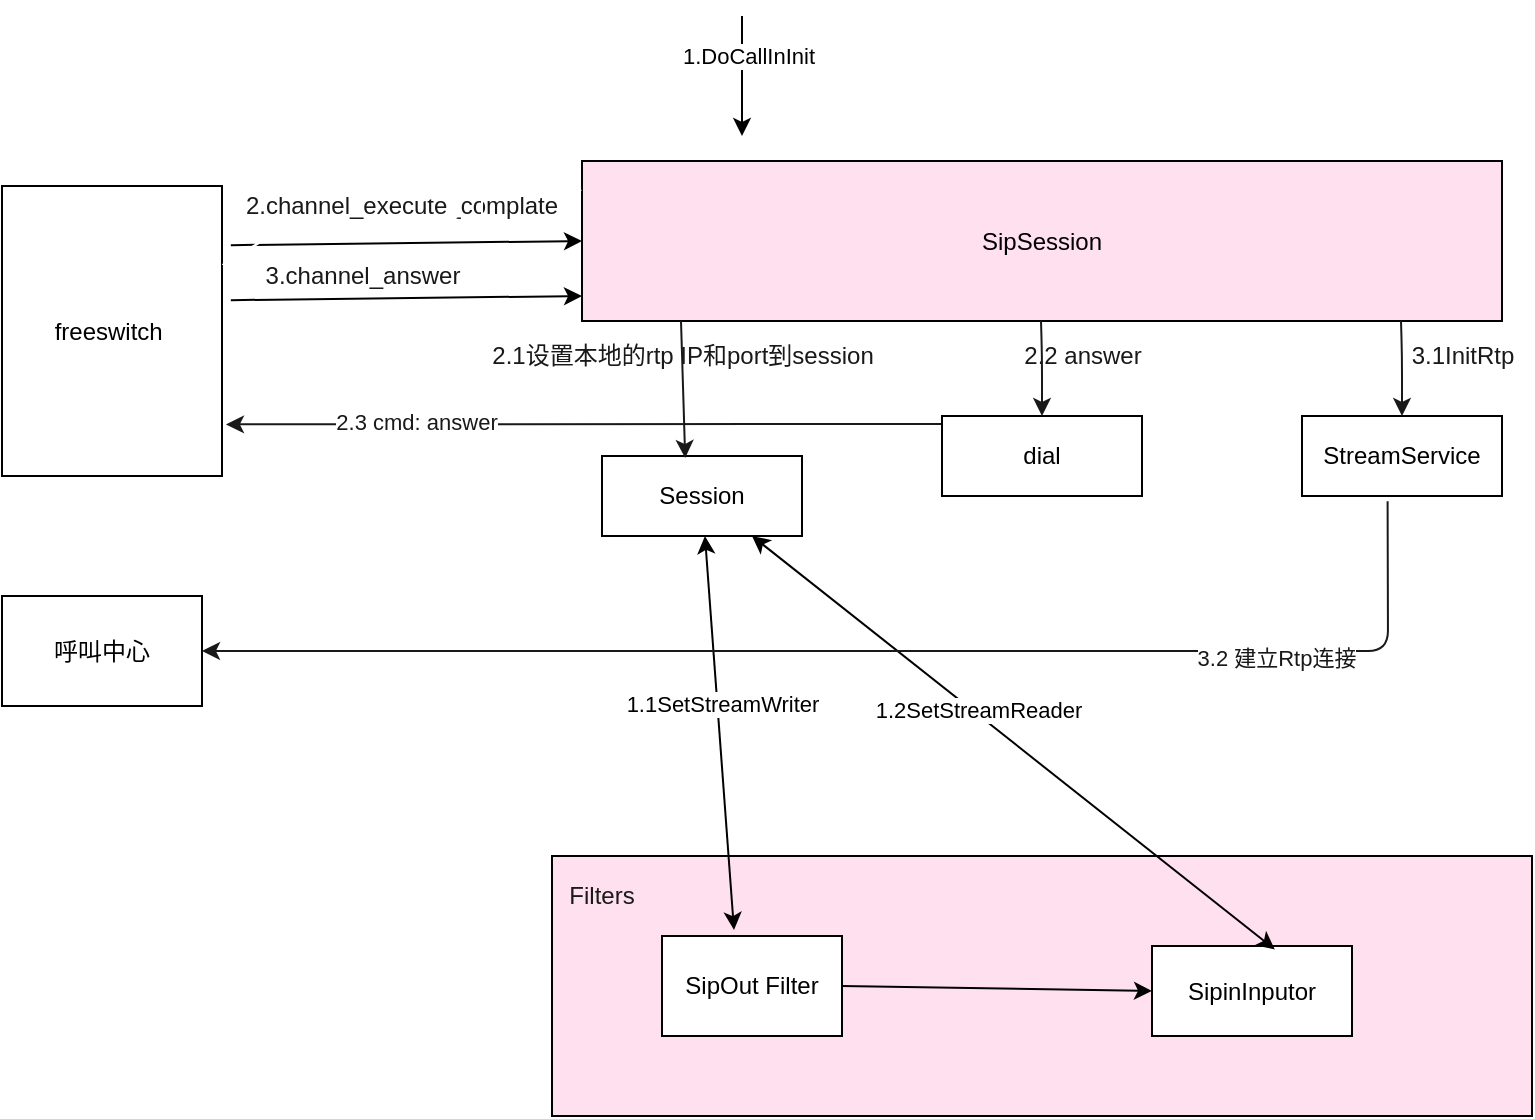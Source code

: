 <mxfile version="14.1.9" type="github">
  <diagram id="4OtGcSw7n3G6f8L3dNNU" name="第 1 页">
    <mxGraphModel dx="1038" dy="580" grid="1" gridSize="10" guides="1" tooltips="1" connect="1" arrows="1" fold="1" page="1" pageScale="1" pageWidth="1654" pageHeight="1169" math="0" shadow="0">
      <root>
        <mxCell id="0" />
        <mxCell id="1" parent="0" />
        <mxCell id="t2-OrO2nSfeXbzlXhobC-29" style="edgeStyle=none;rounded=0;orthogonalLoop=1;jettySize=auto;html=1;exitX=1.04;exitY=0.204;exitDx=0;exitDy=0;entryX=0;entryY=0.5;entryDx=0;entryDy=0;exitPerimeter=0;" edge="1" parent="1" source="t2-OrO2nSfeXbzlXhobC-2" target="t2-OrO2nSfeXbzlXhobC-3">
          <mxGeometry relative="1" as="geometry" />
        </mxCell>
        <mxCell id="t2-OrO2nSfeXbzlXhobC-2" value="freeswitch&amp;nbsp;" style="rounded=0;whiteSpace=wrap;html=1;" vertex="1" parent="1">
          <mxGeometry x="150" y="95" width="110" height="145" as="geometry" />
        </mxCell>
        <mxCell id="t2-OrO2nSfeXbzlXhobC-48" style="edgeStyle=none;rounded=0;orthogonalLoop=1;jettySize=auto;html=1;exitX=1;exitY=0.5;exitDx=0;exitDy=0;strokeColor=#FFFFFF;fontColor=#191919;" edge="1" parent="1" source="t2-OrO2nSfeXbzlXhobC-3">
          <mxGeometry relative="1" as="geometry">
            <mxPoint x="830" y="105" as="targetPoint" />
          </mxGeometry>
        </mxCell>
        <mxCell id="t2-OrO2nSfeXbzlXhobC-3" value="SipSession" style="rounded=0;whiteSpace=wrap;html=1;fillColor=#FFE0EF;" vertex="1" parent="1">
          <mxGeometry x="440" y="82.5" width="460" height="80" as="geometry" />
        </mxCell>
        <mxCell id="t2-OrO2nSfeXbzlXhobC-7" value="" style="endArrow=classic;html=1;" edge="1" parent="1">
          <mxGeometry width="50" height="50" relative="1" as="geometry">
            <mxPoint x="520" y="10" as="sourcePoint" />
            <mxPoint x="520" y="70" as="targetPoint" />
          </mxGeometry>
        </mxCell>
        <mxCell id="t2-OrO2nSfeXbzlXhobC-8" value="1.DoCallInInit" style="edgeLabel;html=1;align=center;verticalAlign=middle;resizable=0;points=[];" vertex="1" connectable="0" parent="t2-OrO2nSfeXbzlXhobC-7">
          <mxGeometry x="-0.353" y="3" relative="1" as="geometry">
            <mxPoint as="offset" />
          </mxGeometry>
        </mxCell>
        <mxCell id="t2-OrO2nSfeXbzlXhobC-9" value="" style="rounded=0;whiteSpace=wrap;html=1;fillColor=#FFE0EF;" vertex="1" parent="1">
          <mxGeometry x="425" y="430" width="490" height="130" as="geometry" />
        </mxCell>
        <mxCell id="t2-OrO2nSfeXbzlXhobC-28" style="edgeStyle=none;rounded=0;orthogonalLoop=1;jettySize=auto;html=1;exitX=1;exitY=0.5;exitDx=0;exitDy=0;entryX=0;entryY=0.5;entryDx=0;entryDy=0;" edge="1" parent="1" source="t2-OrO2nSfeXbzlXhobC-10" target="t2-OrO2nSfeXbzlXhobC-12">
          <mxGeometry relative="1" as="geometry" />
        </mxCell>
        <mxCell id="t2-OrO2nSfeXbzlXhobC-10" value="SipOut Filter" style="rounded=0;whiteSpace=wrap;html=1;fillColor=#FFFFFF;" vertex="1" parent="1">
          <mxGeometry x="480" y="470" width="90" height="50" as="geometry" />
        </mxCell>
        <mxCell id="t2-OrO2nSfeXbzlXhobC-12" value="SipinInputor" style="rounded=0;whiteSpace=wrap;html=1;" vertex="1" parent="1">
          <mxGeometry x="725" y="475" width="100" height="45" as="geometry" />
        </mxCell>
        <mxCell id="t2-OrO2nSfeXbzlXhobC-21" value="" style="endArrow=classic;startArrow=classic;html=1;exitX=0.614;exitY=0.038;exitDx=0;exitDy=0;exitPerimeter=0;entryX=0.75;entryY=1;entryDx=0;entryDy=0;" edge="1" parent="1" source="t2-OrO2nSfeXbzlXhobC-12" target="t2-OrO2nSfeXbzlXhobC-46">
          <mxGeometry width="50" height="50" relative="1" as="geometry">
            <mxPoint x="790" y="274.8" as="sourcePoint" />
            <mxPoint x="791" y="200" as="targetPoint" />
          </mxGeometry>
        </mxCell>
        <mxCell id="t2-OrO2nSfeXbzlXhobC-22" value="1.2SetStreamReader" style="edgeLabel;html=1;align=center;verticalAlign=middle;resizable=0;points=[];" vertex="1" connectable="0" parent="t2-OrO2nSfeXbzlXhobC-21">
          <mxGeometry x="0.15" y="-2" relative="1" as="geometry">
            <mxPoint as="offset" />
          </mxGeometry>
        </mxCell>
        <mxCell id="t2-OrO2nSfeXbzlXhobC-35" value="" style="edgeStyle=none;rounded=0;orthogonalLoop=1;jettySize=auto;html=1;strokeColor=#FFFFFF;fontColor=#191919;" edge="1" parent="1" target="t2-OrO2nSfeXbzlXhobC-2">
          <mxGeometry relative="1" as="geometry">
            <mxPoint x="330" y="92.5" as="sourcePoint" />
          </mxGeometry>
        </mxCell>
        <mxCell id="t2-OrO2nSfeXbzlXhobC-36" value="" style="edgeStyle=none;rounded=0;orthogonalLoop=1;jettySize=auto;html=1;strokeColor=#FFFFFF;fontColor=#191919;" edge="1" parent="1" target="t2-OrO2nSfeXbzlXhobC-2">
          <mxGeometry relative="1" as="geometry">
            <mxPoint x="330" y="92.5" as="sourcePoint" />
          </mxGeometry>
        </mxCell>
        <mxCell id="t2-OrO2nSfeXbzlXhobC-41" value="" style="edgeStyle=none;rounded=0;orthogonalLoop=1;jettySize=auto;html=1;strokeColor=#FFFFFF;fontColor=#191919;" edge="1" parent="1" target="t2-OrO2nSfeXbzlXhobC-3">
          <mxGeometry relative="1" as="geometry">
            <mxPoint x="390" y="91.667" as="sourcePoint" />
          </mxGeometry>
        </mxCell>
        <mxCell id="t2-OrO2nSfeXbzlXhobC-37" style="edgeStyle=none;rounded=0;orthogonalLoop=1;jettySize=auto;html=1;strokeColor=#FFFFFF;fontColor=#191919;" edge="1" parent="1">
          <mxGeometry relative="1" as="geometry">
            <mxPoint x="390" y="84" as="sourcePoint" />
            <mxPoint x="390" y="96" as="targetPoint" />
          </mxGeometry>
        </mxCell>
        <mxCell id="t2-OrO2nSfeXbzlXhobC-38" style="edgeStyle=none;rounded=0;orthogonalLoop=1;jettySize=auto;html=1;strokeColor=#FFFFFF;fontColor=#191919;" edge="1" parent="1">
          <mxGeometry relative="1" as="geometry">
            <mxPoint x="390" y="84" as="sourcePoint" />
            <mxPoint x="390" y="96" as="targetPoint" />
          </mxGeometry>
        </mxCell>
        <mxCell id="t2-OrO2nSfeXbzlXhobC-39" style="edgeStyle=none;rounded=0;orthogonalLoop=1;jettySize=auto;html=1;strokeColor=#FFFFFF;fontColor=#191919;" edge="1" parent="1">
          <mxGeometry relative="1" as="geometry">
            <mxPoint x="390" y="84" as="sourcePoint" />
            <mxPoint x="390" y="96" as="targetPoint" />
          </mxGeometry>
        </mxCell>
        <mxCell id="t2-OrO2nSfeXbzlXhobC-40" style="edgeStyle=none;rounded=0;orthogonalLoop=1;jettySize=auto;html=1;strokeColor=#FFFFFF;fontColor=#191919;" edge="1" parent="1">
          <mxGeometry relative="1" as="geometry">
            <mxPoint x="390" y="84" as="sourcePoint" />
            <mxPoint x="390" y="96" as="targetPoint" />
          </mxGeometry>
        </mxCell>
        <mxCell id="t2-OrO2nSfeXbzlXhobC-42" value="2.channel_execute_complate" style="text;html=1;strokeColor=none;fillColor=none;align=center;verticalAlign=middle;whiteSpace=wrap;rounded=0;fontColor=#191919;" vertex="1" parent="1">
          <mxGeometry x="330" y="95" width="40" height="20" as="geometry" />
        </mxCell>
        <mxCell id="t2-OrO2nSfeXbzlXhobC-43" style="edgeStyle=none;rounded=0;orthogonalLoop=1;jettySize=auto;html=1;strokeColor=#FFFFFF;fontColor=#191919;" edge="1" parent="1" source="t2-OrO2nSfeXbzlXhobC-42" target="t2-OrO2nSfeXbzlXhobC-42">
          <mxGeometry relative="1" as="geometry" />
        </mxCell>
        <mxCell id="t2-OrO2nSfeXbzlXhobC-44" style="edgeStyle=none;rounded=0;orthogonalLoop=1;jettySize=auto;html=1;exitX=0.25;exitY=0;exitDx=0;exitDy=0;entryX=1;entryY=0.25;entryDx=0;entryDy=0;strokeColor=#FFFFFF;fontColor=#191919;" edge="1" parent="1" source="t2-OrO2nSfeXbzlXhobC-42" target="t2-OrO2nSfeXbzlXhobC-42">
          <mxGeometry relative="1" as="geometry" />
        </mxCell>
        <mxCell id="t2-OrO2nSfeXbzlXhobC-45" value="呼叫中心" style="rounded=0;whiteSpace=wrap;html=1;" vertex="1" parent="1">
          <mxGeometry x="150" y="300" width="100" height="55" as="geometry" />
        </mxCell>
        <mxCell id="t2-OrO2nSfeXbzlXhobC-66" style="edgeStyle=none;rounded=0;orthogonalLoop=1;jettySize=auto;html=1;labelBackgroundColor=#191919;strokeColor=#191919;fontColor=#191919;entryX=1.018;entryY=0.822;entryDx=0;entryDy=0;entryPerimeter=0;" edge="1" parent="1" target="t2-OrO2nSfeXbzlXhobC-2">
          <mxGeometry relative="1" as="geometry">
            <mxPoint x="280" y="230" as="targetPoint" />
            <mxPoint x="620" y="214" as="sourcePoint" />
          </mxGeometry>
        </mxCell>
        <mxCell id="t2-OrO2nSfeXbzlXhobC-67" value="2.3 cmd: answer" style="edgeLabel;html=1;align=center;verticalAlign=middle;resizable=0;points=[];fontColor=#191919;" vertex="1" connectable="0" parent="t2-OrO2nSfeXbzlXhobC-66">
          <mxGeometry x="0.47" y="-1" relative="1" as="geometry">
            <mxPoint as="offset" />
          </mxGeometry>
        </mxCell>
        <mxCell id="t2-OrO2nSfeXbzlXhobC-54" value="dial" style="rounded=0;whiteSpace=wrap;html=1;fillColor=#FFFFFF;" vertex="1" parent="1">
          <mxGeometry x="620" y="210" width="100" height="40" as="geometry" />
        </mxCell>
        <mxCell id="t2-OrO2nSfeXbzlXhobC-57" value="StreamService" style="rounded=0;whiteSpace=wrap;html=1;fillColor=#FFFFFF;" vertex="1" parent="1">
          <mxGeometry x="800" y="210" width="100" height="40" as="geometry" />
        </mxCell>
        <mxCell id="t2-OrO2nSfeXbzlXhobC-46" value="Session" style="rounded=0;whiteSpace=wrap;html=1;fillColor=#FFFFFF;" vertex="1" parent="1">
          <mxGeometry x="450" y="230" width="100" height="40" as="geometry" />
        </mxCell>
        <mxCell id="t2-OrO2nSfeXbzlXhobC-60" value="" style="endArrow=classic;startArrow=classic;html=1;exitX=0.4;exitY=-0.06;exitDx=0;exitDy=0;exitPerimeter=0;" edge="1" parent="1" source="t2-OrO2nSfeXbzlXhobC-10" target="t2-OrO2nSfeXbzlXhobC-46">
          <mxGeometry width="50" height="50" relative="1" as="geometry">
            <mxPoint x="516" y="507" as="sourcePoint" />
            <mxPoint x="488" y="200" as="targetPoint" />
          </mxGeometry>
        </mxCell>
        <mxCell id="t2-OrO2nSfeXbzlXhobC-61" value="1.1SetStreamWriter" style="edgeLabel;html=1;align=center;verticalAlign=middle;resizable=0;points=[];" vertex="1" connectable="0" parent="t2-OrO2nSfeXbzlXhobC-60">
          <mxGeometry x="0.15" y="-2" relative="1" as="geometry">
            <mxPoint as="offset" />
          </mxGeometry>
        </mxCell>
        <mxCell id="t2-OrO2nSfeXbzlXhobC-62" value="" style="endArrow=classic;html=1;labelBackgroundColor=#191919;strokeColor=#191919;fontColor=#FFFFFF;entryX=0.416;entryY=0.025;entryDx=0;entryDy=0;entryPerimeter=0;" edge="1" parent="1" target="t2-OrO2nSfeXbzlXhobC-46">
          <mxGeometry width="50" height="50" relative="1" as="geometry">
            <mxPoint x="489.5" y="162.5" as="sourcePoint" />
            <mxPoint x="490" y="220" as="targetPoint" />
          </mxGeometry>
        </mxCell>
        <mxCell id="t2-OrO2nSfeXbzlXhobC-63" value="2.1设置本地的rtp IP和port到session" style="text;html=1;align=center;verticalAlign=middle;resizable=0;points=[];autosize=1;fontColor=#191919;" vertex="1" parent="1">
          <mxGeometry x="385" y="170" width="210" height="20" as="geometry" />
        </mxCell>
        <mxCell id="t2-OrO2nSfeXbzlXhobC-64" value="" style="endArrow=classic;html=1;labelBackgroundColor=#191919;strokeColor=#191919;fontColor=#FFFFFF;" edge="1" parent="1">
          <mxGeometry width="50" height="50" relative="1" as="geometry">
            <mxPoint x="669.5" y="162.5" as="sourcePoint" />
            <mxPoint x="670" y="210" as="targetPoint" />
            <Array as="points">
              <mxPoint x="670" y="180" />
            </Array>
          </mxGeometry>
        </mxCell>
        <mxCell id="t2-OrO2nSfeXbzlXhobC-65" value="2.2 answer" style="text;html=1;align=center;verticalAlign=middle;resizable=0;points=[];autosize=1;fontColor=#191919;" vertex="1" parent="1">
          <mxGeometry x="655" y="170" width="70" height="20" as="geometry" />
        </mxCell>
        <mxCell id="t2-OrO2nSfeXbzlXhobC-68" style="edgeStyle=none;rounded=0;orthogonalLoop=1;jettySize=auto;html=1;exitX=1.04;exitY=0.204;exitDx=0;exitDy=0;entryX=0;entryY=0.5;entryDx=0;entryDy=0;exitPerimeter=0;" edge="1" parent="1">
          <mxGeometry relative="1" as="geometry">
            <mxPoint x="264.4" y="152.08" as="sourcePoint" />
            <mxPoint x="440" y="150" as="targetPoint" />
          </mxGeometry>
        </mxCell>
        <mxCell id="t2-OrO2nSfeXbzlXhobC-69" value="3.channel_answer" style="text;html=1;align=center;verticalAlign=middle;resizable=0;points=[];autosize=1;fontColor=#191919;" vertex="1" parent="1">
          <mxGeometry x="275" y="130" width="110" height="20" as="geometry" />
        </mxCell>
        <mxCell id="t2-OrO2nSfeXbzlXhobC-70" value="" style="endArrow=classic;html=1;labelBackgroundColor=#191919;strokeColor=#191919;fontColor=#FFFFFF;" edge="1" parent="1">
          <mxGeometry width="50" height="50" relative="1" as="geometry">
            <mxPoint x="849.5" y="162.5" as="sourcePoint" />
            <mxPoint x="850" y="210" as="targetPoint" />
            <Array as="points">
              <mxPoint x="850" y="180" />
            </Array>
          </mxGeometry>
        </mxCell>
        <mxCell id="t2-OrO2nSfeXbzlXhobC-71" value="3.1InitRtp" style="text;html=1;align=center;verticalAlign=middle;resizable=0;points=[];autosize=1;fontColor=#191919;" vertex="1" parent="1">
          <mxGeometry x="845" y="170" width="70" height="20" as="geometry" />
        </mxCell>
        <mxCell id="t2-OrO2nSfeXbzlXhobC-72" value="" style="endArrow=classic;html=1;labelBackgroundColor=#191919;strokeColor=#191919;fontColor=#191919;exitX=0.428;exitY=1.065;exitDx=0;exitDy=0;exitPerimeter=0;entryX=1;entryY=0.5;entryDx=0;entryDy=0;edgeStyle=elbowEdgeStyle;" edge="1" parent="1" source="t2-OrO2nSfeXbzlXhobC-57" target="t2-OrO2nSfeXbzlXhobC-45">
          <mxGeometry width="50" height="50" relative="1" as="geometry">
            <mxPoint x="777" y="320" as="sourcePoint" />
            <mxPoint x="670" y="320" as="targetPoint" />
            <Array as="points">
              <mxPoint x="843" y="340" />
            </Array>
          </mxGeometry>
        </mxCell>
        <mxCell id="t2-OrO2nSfeXbzlXhobC-73" value="3.2 建立Rtp连接" style="edgeLabel;html=1;align=center;verticalAlign=middle;resizable=0;points=[];fontColor=#191919;" vertex="1" connectable="0" parent="t2-OrO2nSfeXbzlXhobC-72">
          <mxGeometry x="-0.607" y="3" relative="1" as="geometry">
            <mxPoint as="offset" />
          </mxGeometry>
        </mxCell>
        <mxCell id="t2-OrO2nSfeXbzlXhobC-74" value="Filters" style="text;html=1;strokeColor=none;fillColor=none;align=center;verticalAlign=middle;whiteSpace=wrap;rounded=0;fontColor=#191919;" vertex="1" parent="1">
          <mxGeometry x="430" y="440" width="40" height="20" as="geometry" />
        </mxCell>
      </root>
    </mxGraphModel>
  </diagram>
</mxfile>
